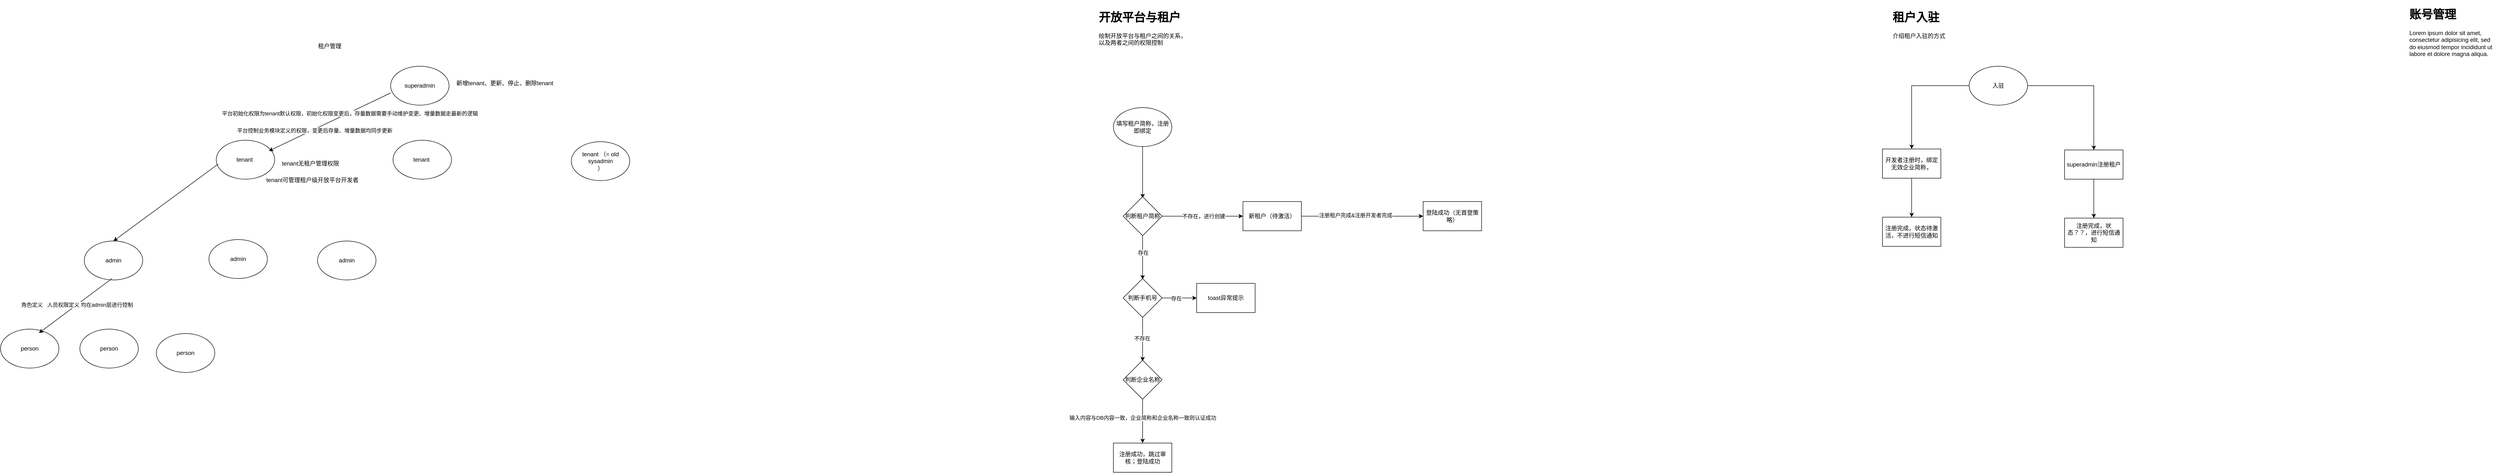<mxfile version="21.3.8" type="github">
  <diagram name="第 1 页" id="uE3afGnhAG_w9gXQY3Z8">
    <mxGraphModel dx="2154" dy="1016" grid="0" gridSize="10" guides="1" tooltips="1" connect="1" arrows="1" fold="1" page="0" pageScale="1" pageWidth="827" pageHeight="1169" background="none" math="0" shadow="0">
      <root>
        <mxCell id="0" />
        <mxCell id="1" parent="0" />
        <mxCell id="i7JAw242GCvu3cT-5Jvu-1" value="租户管理" style="text;html=1;strokeColor=none;fillColor=none;align=center;verticalAlign=middle;whiteSpace=wrap;rounded=0;" vertex="1" parent="1">
          <mxGeometry x="-264" y="70" width="60" height="30" as="geometry" />
        </mxCell>
        <mxCell id="i7JAw242GCvu3cT-5Jvu-2" value="superadmin" style="ellipse;whiteSpace=wrap;html=1;" vertex="1" parent="1">
          <mxGeometry x="-109" y="126" width="120" height="80" as="geometry" />
        </mxCell>
        <mxCell id="i7JAw242GCvu3cT-5Jvu-3" value="tenant&amp;nbsp;" style="ellipse;whiteSpace=wrap;html=1;" vertex="1" parent="1">
          <mxGeometry x="-467" y="278" width="120" height="80" as="geometry" />
        </mxCell>
        <mxCell id="i7JAw242GCvu3cT-5Jvu-4" value="tenant&amp;nbsp;" style="ellipse;whiteSpace=wrap;html=1;" vertex="1" parent="1">
          <mxGeometry x="-104" y="278" width="120" height="80" as="geometry" />
        </mxCell>
        <mxCell id="i7JAw242GCvu3cT-5Jvu-5" value="tenant （= old sysadmin&lt;br&gt;）" style="ellipse;whiteSpace=wrap;html=1;" vertex="1" parent="1">
          <mxGeometry x="262" y="281" width="120" height="80" as="geometry" />
        </mxCell>
        <mxCell id="i7JAw242GCvu3cT-5Jvu-10" value="admin" style="ellipse;whiteSpace=wrap;html=1;" vertex="1" parent="1">
          <mxGeometry x="-738" y="485" width="120" height="80" as="geometry" />
        </mxCell>
        <mxCell id="i7JAw242GCvu3cT-5Jvu-11" value="admin" style="ellipse;whiteSpace=wrap;html=1;" vertex="1" parent="1">
          <mxGeometry x="-482" y="482" width="120" height="80" as="geometry" />
        </mxCell>
        <mxCell id="i7JAw242GCvu3cT-5Jvu-12" value="admin" style="ellipse;whiteSpace=wrap;html=1;" vertex="1" parent="1">
          <mxGeometry x="-259" y="485" width="120" height="80" as="geometry" />
        </mxCell>
        <mxCell id="i7JAw242GCvu3cT-5Jvu-14" value="person" style="ellipse;whiteSpace=wrap;html=1;" vertex="1" parent="1">
          <mxGeometry x="-910" y="666" width="120" height="80" as="geometry" />
        </mxCell>
        <mxCell id="i7JAw242GCvu3cT-5Jvu-16" value="person" style="ellipse;whiteSpace=wrap;html=1;" vertex="1" parent="1">
          <mxGeometry x="-747" y="666" width="120" height="80" as="geometry" />
        </mxCell>
        <mxCell id="i7JAw242GCvu3cT-5Jvu-17" value="person" style="ellipse;whiteSpace=wrap;html=1;" vertex="1" parent="1">
          <mxGeometry x="-590" y="675" width="120" height="80" as="geometry" />
        </mxCell>
        <mxCell id="i7JAw242GCvu3cT-5Jvu-20" value="" style="endArrow=classic;html=1;rounded=0;entryX=0.9;entryY=0.275;entryDx=0;entryDy=0;entryPerimeter=0;" edge="1" parent="1" target="i7JAw242GCvu3cT-5Jvu-3">
          <mxGeometry x="0.002" width="50" height="50" relative="1" as="geometry">
            <mxPoint x="-109" y="181" as="sourcePoint" />
            <mxPoint x="-208" y="276" as="targetPoint" />
            <mxPoint as="offset" />
          </mxGeometry>
        </mxCell>
        <mxCell id="i7JAw242GCvu3cT-5Jvu-28" value="平台控制业务模块定义的权限，变更后存量、增量数据均同步更新" style="edgeLabel;html=1;align=center;verticalAlign=middle;resizable=0;points=[];" vertex="1" connectable="0" parent="i7JAw242GCvu3cT-5Jvu-20">
          <mxGeometry x="0.253" y="2" relative="1" as="geometry">
            <mxPoint as="offset" />
          </mxGeometry>
        </mxCell>
        <mxCell id="i7JAw242GCvu3cT-5Jvu-29" value="平台初始化权限为tenant默认权限，初始化权限变更后，存量数据需要手动维护变更、增量数据走最新的逻辑" style="edgeLabel;html=1;align=center;verticalAlign=middle;resizable=0;points=[];" vertex="1" connectable="0" parent="i7JAw242GCvu3cT-5Jvu-20">
          <mxGeometry x="-0.32" y="1" relative="1" as="geometry">
            <mxPoint as="offset" />
          </mxGeometry>
        </mxCell>
        <mxCell id="i7JAw242GCvu3cT-5Jvu-21" value="" style="endArrow=classic;html=1;rounded=0;entryX=0.5;entryY=0;entryDx=0;entryDy=0;" edge="1" parent="1" target="i7JAw242GCvu3cT-5Jvu-10">
          <mxGeometry width="50" height="50" relative="1" as="geometry">
            <mxPoint x="-463" y="327" as="sourcePoint" />
            <mxPoint x="-699" y="446" as="targetPoint" />
          </mxGeometry>
        </mxCell>
        <mxCell id="i7JAw242GCvu3cT-5Jvu-22" value="" style="endArrow=classic;html=1;rounded=0;" edge="1" parent="1">
          <mxGeometry width="50" height="50" relative="1" as="geometry">
            <mxPoint x="-681" y="562" as="sourcePoint" />
            <mxPoint x="-831" y="674" as="targetPoint" />
          </mxGeometry>
        </mxCell>
        <mxCell id="i7JAw242GCvu3cT-5Jvu-26" value="角色定义&amp;nbsp; &amp;nbsp;人员权限定义 均在admin层进行控制" style="edgeLabel;html=1;align=center;verticalAlign=middle;resizable=0;points=[];" vertex="1" connectable="0" parent="i7JAw242GCvu3cT-5Jvu-22">
          <mxGeometry x="-0.036" relative="1" as="geometry">
            <mxPoint as="offset" />
          </mxGeometry>
        </mxCell>
        <mxCell id="i7JAw242GCvu3cT-5Jvu-30" value="tenant无租户管理权限" style="text;html=1;align=center;verticalAlign=middle;resizable=0;points=[];autosize=1;strokeColor=none;fillColor=none;" vertex="1" parent="1">
          <mxGeometry x="-342" y="313" width="135" height="26" as="geometry" />
        </mxCell>
        <mxCell id="i7JAw242GCvu3cT-5Jvu-31" value="tenant可管理租户级开放平台开发者&lt;br&gt;" style="text;html=1;align=center;verticalAlign=middle;resizable=0;points=[];autosize=1;strokeColor=none;fillColor=none;" vertex="1" parent="1">
          <mxGeometry x="-374" y="347" width="207" height="26" as="geometry" />
        </mxCell>
        <mxCell id="i7JAw242GCvu3cT-5Jvu-32" value="新增tenant、更新、停止、删除tenant&lt;br&gt;" style="text;html=1;align=center;verticalAlign=middle;resizable=0;points=[];autosize=1;strokeColor=none;fillColor=none;" vertex="1" parent="1">
          <mxGeometry x="16" y="148" width="217" height="26" as="geometry" />
        </mxCell>
        <mxCell id="i7JAw242GCvu3cT-5Jvu-34" value="&lt;h1&gt;开放平台与租户&lt;/h1&gt;&lt;p&gt;绘制开放平台与租户之间的关系，以及两者之间的权限控制&lt;/p&gt;" style="text;html=1;strokeColor=none;fillColor=none;spacing=5;spacingTop=-20;whiteSpace=wrap;overflow=hidden;rounded=0;" vertex="1" parent="1">
          <mxGeometry x="1340" y="6" width="190" height="120" as="geometry" />
        </mxCell>
        <mxCell id="i7JAw242GCvu3cT-5Jvu-40" value="" style="edgeStyle=orthogonalEdgeStyle;rounded=0;orthogonalLoop=1;jettySize=auto;html=1;" edge="1" parent="1" source="i7JAw242GCvu3cT-5Jvu-35">
          <mxGeometry relative="1" as="geometry">
            <mxPoint x="1435" y="397" as="targetPoint" />
          </mxGeometry>
        </mxCell>
        <mxCell id="i7JAw242GCvu3cT-5Jvu-35" value="填写租户简称，注册即绑定" style="ellipse;whiteSpace=wrap;html=1;" vertex="1" parent="1">
          <mxGeometry x="1375" y="211" width="120" height="80" as="geometry" />
        </mxCell>
        <mxCell id="i7JAw242GCvu3cT-5Jvu-43" value="" style="edgeStyle=orthogonalEdgeStyle;rounded=0;orthogonalLoop=1;jettySize=auto;html=1;" edge="1" parent="1" source="i7JAw242GCvu3cT-5Jvu-41" target="i7JAw242GCvu3cT-5Jvu-42">
          <mxGeometry relative="1" as="geometry" />
        </mxCell>
        <mxCell id="i7JAw242GCvu3cT-5Jvu-44" value="不存在，进行创建" style="edgeLabel;html=1;align=center;verticalAlign=middle;resizable=0;points=[];" vertex="1" connectable="0" parent="i7JAw242GCvu3cT-5Jvu-43">
          <mxGeometry x="0.024" relative="1" as="geometry">
            <mxPoint as="offset" />
          </mxGeometry>
        </mxCell>
        <mxCell id="i7JAw242GCvu3cT-5Jvu-49" value="" style="edgeStyle=orthogonalEdgeStyle;rounded=0;orthogonalLoop=1;jettySize=auto;html=1;" edge="1" parent="1" source="i7JAw242GCvu3cT-5Jvu-41">
          <mxGeometry relative="1" as="geometry">
            <mxPoint x="1435" y="564" as="targetPoint" />
          </mxGeometry>
        </mxCell>
        <mxCell id="i7JAw242GCvu3cT-5Jvu-50" value="存在" style="edgeLabel;html=1;align=center;verticalAlign=middle;resizable=0;points=[];" vertex="1" connectable="0" parent="i7JAw242GCvu3cT-5Jvu-49">
          <mxGeometry x="-0.238" y="1" relative="1" as="geometry">
            <mxPoint as="offset" />
          </mxGeometry>
        </mxCell>
        <mxCell id="i7JAw242GCvu3cT-5Jvu-41" value="判断租户简称" style="rhombus;whiteSpace=wrap;html=1;" vertex="1" parent="1">
          <mxGeometry x="1395" y="394" width="80" height="80" as="geometry" />
        </mxCell>
        <mxCell id="i7JAw242GCvu3cT-5Jvu-46" value="" style="edgeStyle=orthogonalEdgeStyle;rounded=0;orthogonalLoop=1;jettySize=auto;html=1;" edge="1" parent="1" source="i7JAw242GCvu3cT-5Jvu-42" target="i7JAw242GCvu3cT-5Jvu-45">
          <mxGeometry relative="1" as="geometry" />
        </mxCell>
        <mxCell id="i7JAw242GCvu3cT-5Jvu-47" value="注册租户完成&amp;amp;注册开发者完成" style="edgeLabel;html=1;align=center;verticalAlign=middle;resizable=0;points=[];" vertex="1" connectable="0" parent="i7JAw242GCvu3cT-5Jvu-46">
          <mxGeometry x="-0.112" y="2" relative="1" as="geometry">
            <mxPoint as="offset" />
          </mxGeometry>
        </mxCell>
        <mxCell id="i7JAw242GCvu3cT-5Jvu-42" value="新租户（待激活）" style="whiteSpace=wrap;html=1;" vertex="1" parent="1">
          <mxGeometry x="1641" y="404" width="120" height="60" as="geometry" />
        </mxCell>
        <mxCell id="i7JAw242GCvu3cT-5Jvu-45" value="登陆成功（无首登策略）" style="whiteSpace=wrap;html=1;" vertex="1" parent="1">
          <mxGeometry x="2011" y="404" width="120" height="60" as="geometry" />
        </mxCell>
        <mxCell id="i7JAw242GCvu3cT-5Jvu-55" value="" style="edgeStyle=orthogonalEdgeStyle;rounded=0;orthogonalLoop=1;jettySize=auto;html=1;" edge="1" parent="1" source="i7JAw242GCvu3cT-5Jvu-51" target="i7JAw242GCvu3cT-5Jvu-54">
          <mxGeometry relative="1" as="geometry" />
        </mxCell>
        <mxCell id="i7JAw242GCvu3cT-5Jvu-59" value="存在" style="edgeLabel;html=1;align=center;verticalAlign=middle;resizable=0;points=[];" vertex="1" connectable="0" parent="i7JAw242GCvu3cT-5Jvu-55">
          <mxGeometry x="-0.2" y="-1" relative="1" as="geometry">
            <mxPoint as="offset" />
          </mxGeometry>
        </mxCell>
        <mxCell id="i7JAw242GCvu3cT-5Jvu-57" value="" style="edgeStyle=orthogonalEdgeStyle;rounded=0;orthogonalLoop=1;jettySize=auto;html=1;" edge="1" parent="1" source="i7JAw242GCvu3cT-5Jvu-51">
          <mxGeometry relative="1" as="geometry">
            <mxPoint x="1435.0" y="732" as="targetPoint" />
          </mxGeometry>
        </mxCell>
        <mxCell id="i7JAw242GCvu3cT-5Jvu-58" value="不存在" style="edgeLabel;html=1;align=center;verticalAlign=middle;resizable=0;points=[];" vertex="1" connectable="0" parent="i7JAw242GCvu3cT-5Jvu-57">
          <mxGeometry x="-0.05" y="-1" relative="1" as="geometry">
            <mxPoint as="offset" />
          </mxGeometry>
        </mxCell>
        <mxCell id="i7JAw242GCvu3cT-5Jvu-51" value="判断手机号" style="rhombus;whiteSpace=wrap;html=1;" vertex="1" parent="1">
          <mxGeometry x="1395" y="562" width="80" height="80" as="geometry" />
        </mxCell>
        <mxCell id="i7JAw242GCvu3cT-5Jvu-54" value="toast异常提示" style="whiteSpace=wrap;html=1;" vertex="1" parent="1">
          <mxGeometry x="1546" y="572" width="120" height="60" as="geometry" />
        </mxCell>
        <mxCell id="i7JAw242GCvu3cT-5Jvu-62" value="" style="edgeStyle=orthogonalEdgeStyle;rounded=0;orthogonalLoop=1;jettySize=auto;html=1;" edge="1" parent="1" source="i7JAw242GCvu3cT-5Jvu-60" target="i7JAw242GCvu3cT-5Jvu-61">
          <mxGeometry relative="1" as="geometry" />
        </mxCell>
        <mxCell id="i7JAw242GCvu3cT-5Jvu-63" value="输入内容与DB内容一致，企业简称和企业名称一致则认证成功&lt;br&gt;" style="edgeLabel;html=1;align=center;verticalAlign=middle;resizable=0;points=[];" vertex="1" connectable="0" parent="i7JAw242GCvu3cT-5Jvu-62">
          <mxGeometry x="-0.161" relative="1" as="geometry">
            <mxPoint as="offset" />
          </mxGeometry>
        </mxCell>
        <mxCell id="i7JAw242GCvu3cT-5Jvu-60" value="判断企业名称" style="rhombus;whiteSpace=wrap;html=1;" vertex="1" parent="1">
          <mxGeometry x="1395" y="730" width="80" height="80" as="geometry" />
        </mxCell>
        <mxCell id="i7JAw242GCvu3cT-5Jvu-61" value="注册成功，跳过审核；登陆成功" style="whiteSpace=wrap;html=1;" vertex="1" parent="1">
          <mxGeometry x="1375" y="900" width="120" height="60" as="geometry" />
        </mxCell>
        <mxCell id="i7JAw242GCvu3cT-5Jvu-64" value="&lt;h1&gt;租户入驻&lt;/h1&gt;&lt;p&gt;介绍租户入驻的方式&lt;/p&gt;" style="text;html=1;strokeColor=none;fillColor=none;spacing=5;spacingTop=-20;whiteSpace=wrap;overflow=hidden;rounded=0;" vertex="1" parent="1">
          <mxGeometry x="2970" y="6" width="190" height="120" as="geometry" />
        </mxCell>
        <mxCell id="i7JAw242GCvu3cT-5Jvu-68" value="" style="edgeStyle=orthogonalEdgeStyle;rounded=0;orthogonalLoop=1;jettySize=auto;html=1;" edge="1" parent="1" source="i7JAw242GCvu3cT-5Jvu-65" target="i7JAw242GCvu3cT-5Jvu-67">
          <mxGeometry relative="1" as="geometry" />
        </mxCell>
        <mxCell id="i7JAw242GCvu3cT-5Jvu-70" value="" style="edgeStyle=orthogonalEdgeStyle;rounded=0;orthogonalLoop=1;jettySize=auto;html=1;" edge="1" parent="1" source="i7JAw242GCvu3cT-5Jvu-65" target="i7JAw242GCvu3cT-5Jvu-69">
          <mxGeometry relative="1" as="geometry" />
        </mxCell>
        <mxCell id="i7JAw242GCvu3cT-5Jvu-65" value="入驻" style="ellipse;whiteSpace=wrap;html=1;" vertex="1" parent="1">
          <mxGeometry x="3132" y="126" width="120" height="80" as="geometry" />
        </mxCell>
        <mxCell id="i7JAw242GCvu3cT-5Jvu-72" value="" style="edgeStyle=orthogonalEdgeStyle;rounded=0;orthogonalLoop=1;jettySize=auto;html=1;" edge="1" parent="1" source="i7JAw242GCvu3cT-5Jvu-67" target="i7JAw242GCvu3cT-5Jvu-71">
          <mxGeometry relative="1" as="geometry" />
        </mxCell>
        <mxCell id="i7JAw242GCvu3cT-5Jvu-67" value="开发者注册时，绑定无效企业简称，" style="whiteSpace=wrap;html=1;" vertex="1" parent="1">
          <mxGeometry x="2954" y="296" width="120" height="60" as="geometry" />
        </mxCell>
        <mxCell id="i7JAw242GCvu3cT-5Jvu-74" value="" style="edgeStyle=orthogonalEdgeStyle;rounded=0;orthogonalLoop=1;jettySize=auto;html=1;" edge="1" parent="1" source="i7JAw242GCvu3cT-5Jvu-69" target="i7JAw242GCvu3cT-5Jvu-73">
          <mxGeometry relative="1" as="geometry" />
        </mxCell>
        <mxCell id="i7JAw242GCvu3cT-5Jvu-69" value="superadmin注册租户" style="whiteSpace=wrap;html=1;" vertex="1" parent="1">
          <mxGeometry x="3328" y="298" width="120" height="60" as="geometry" />
        </mxCell>
        <mxCell id="i7JAw242GCvu3cT-5Jvu-71" value="注册完成，状态待激活，不进行短信通知" style="whiteSpace=wrap;html=1;" vertex="1" parent="1">
          <mxGeometry x="2954" y="436" width="120" height="60" as="geometry" />
        </mxCell>
        <mxCell id="i7JAw242GCvu3cT-5Jvu-73" value="注册完成，状态？？，进行短信通知" style="whiteSpace=wrap;html=1;" vertex="1" parent="1">
          <mxGeometry x="3328" y="438" width="120" height="60" as="geometry" />
        </mxCell>
        <mxCell id="i7JAw242GCvu3cT-5Jvu-75" value="&lt;h1&gt;账号管理&lt;/h1&gt;&lt;p&gt;Lorem ipsum dolor sit amet, consectetur adipisicing elit, sed do eiusmod tempor incididunt ut labore et dolore magna aliqua.&lt;/p&gt;" style="text;html=1;strokeColor=none;fillColor=none;spacing=5;spacingTop=-20;whiteSpace=wrap;overflow=hidden;rounded=0;" vertex="1" parent="1">
          <mxGeometry x="4031" width="190" height="120" as="geometry" />
        </mxCell>
      </root>
    </mxGraphModel>
  </diagram>
</mxfile>
